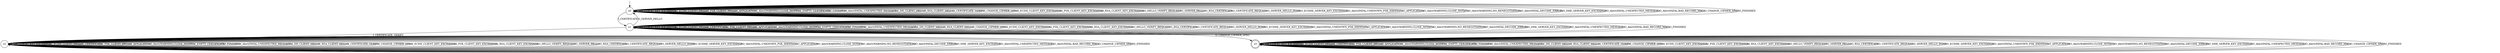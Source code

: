 digraph g {

	s0 [shape="circle" label="s0"];
	s1 [shape="circle" label="s1"];
	s2 [shape="circle" label="s2"];
	s3 [shape="doublecircle" label="s3"];
	s0 -> s0 [label="I_DH_CLIENT_KEY_EXCHANGE"];
	s0 -> s0 [label="I_ECDH_CLIENT_HELLO"];
	s0 -> s1 [label="I_CERTIFICATE"];
	s0 -> s0 [label="I_PSK_CLIENT_HELLO"];
	s0 -> s0 [label="I_APPLICATION"];
	s0 -> s0 [label="I_Alert(WARNING,CLOSE_NOTIFY)"];
	s0 -> s0 [label="I_EMPTY_CERTIFICATE"];
	s0 -> s0 [label="I_FINISHED"];
	s0 -> s0 [label="I_Alert(FATAL,UNEXPECTED_MESSAGE)"];
	s0 -> s0 [label="I_DH_CLIENT_HELLO"];
	s0 -> s0 [label="I_RSA_CLIENT_HELLO"];
	s0 -> s0 [label="I_CERTIFICATE_VERIFY"];
	s0 -> s0 [label="I_CHANGE_CIPHER_SPEC"];
	s0 -> s0 [label="I_ECDH_CLIENT_KEY_EXCHANGE"];
	s0 -> s0 [label="I_PSK_CLIENT_KEY_EXCHANGE"];
	s0 -> s0 [label="I_RSA_CLIENT_KEY_EXCHANGE"];
	s0 -> s0 [label="O_HELLO_VERIFY_REQUEST"];
	s0 -> s0 [label="O_SERVER_HELLO"];
	s0 -> s0 [label="O_RSA_CERTIFICATE"];
	s0 -> s0 [label="O_CERTIFICATE_REQUEST"];
	s0 -> s0 [label="O_SERVER_HELLO_DONE"];
	s0 -> s0 [label="O_ECDHE_SERVER_KEY_EXCHANGE"];
	s0 -> s0 [label="O_Alert(FATAL,UNKNOWN_PSK_IDENTITY)"];
	s0 -> s0 [label="O_APPLICATION"];
	s0 -> s0 [label="O_Alert(WARNING,CLOSE_NOTIFY)"];
	s0 -> s0 [label="O_Alert(WARNING,NO_RENEGOTIATION)"];
	s0 -> s0 [label="O_Alert(FATAL,DECODE_ERROR)"];
	s0 -> s0 [label="O_DHE_SERVER_KEY_EXCHANGE"];
	s0 -> s0 [label="O_Alert(FATAL,UNEXPECTED_MESSAGE)"];
	s0 -> s0 [label="O_Alert(FATAL,BAD_RECORD_MAC)"];
	s0 -> s0 [label="O_CHANGE_CIPHER_SPEC"];
	s0 -> s0 [label="O_FINISHED"];
	s1 -> s1 [label="I_DH_CLIENT_KEY_EXCHANGE"];
	s1 -> s1 [label="I_ECDH_CLIENT_HELLO"];
	s1 -> s1 [label="I_CERTIFICATE"];
	s1 -> s1 [label="I_PSK_CLIENT_HELLO"];
	s1 -> s1 [label="I_APPLICATION"];
	s1 -> s1 [label="I_Alert(WARNING,CLOSE_NOTIFY)"];
	s1 -> s1 [label="I_EMPTY_CERTIFICATE"];
	s1 -> s1 [label="I_FINISHED"];
	s1 -> s1 [label="I_Alert(FATAL,UNEXPECTED_MESSAGE)"];
	s1 -> s1 [label="I_DH_CLIENT_HELLO"];
	s1 -> s1 [label="I_RSA_CLIENT_HELLO"];
	s1 -> s2 [label="I_CERTIFICATE_VERIFY"];
	s1 -> s1 [label="I_CHANGE_CIPHER_SPEC"];
	s1 -> s1 [label="I_ECDH_CLIENT_KEY_EXCHANGE"];
	s1 -> s1 [label="I_PSK_CLIENT_KEY_EXCHANGE"];
	s1 -> s1 [label="I_RSA_CLIENT_KEY_EXCHANGE"];
	s1 -> s1 [label="O_HELLO_VERIFY_REQUEST"];
	s1 -> s0 [label="O_SERVER_HELLO"];
	s1 -> s1 [label="O_RSA_CERTIFICATE"];
	s1 -> s1 [label="O_CERTIFICATE_REQUEST"];
	s1 -> s1 [label="O_SERVER_HELLO_DONE"];
	s1 -> s1 [label="O_ECDHE_SERVER_KEY_EXCHANGE"];
	s1 -> s1 [label="O_Alert(FATAL,UNKNOWN_PSK_IDENTITY)"];
	s1 -> s1 [label="O_APPLICATION"];
	s1 -> s1 [label="O_Alert(WARNING,CLOSE_NOTIFY)"];
	s1 -> s1 [label="O_Alert(WARNING,NO_RENEGOTIATION)"];
	s1 -> s1 [label="O_Alert(FATAL,DECODE_ERROR)"];
	s1 -> s1 [label="O_DHE_SERVER_KEY_EXCHANGE"];
	s1 -> s1 [label="O_Alert(FATAL,UNEXPECTED_MESSAGE)"];
	s1 -> s1 [label="O_Alert(FATAL,BAD_RECORD_MAC)"];
	s1 -> s3 [label="O_CHANGE_CIPHER_SPEC"];
	s1 -> s1 [label="O_FINISHED"];
	s2 -> s2 [label="I_DH_CLIENT_KEY_EXCHANGE"];
	s2 -> s2 [label="I_ECDH_CLIENT_HELLO"];
	s2 -> s2 [label="I_CERTIFICATE"];
	s2 -> s2 [label="I_PSK_CLIENT_HELLO"];
	s2 -> s2 [label="I_APPLICATION"];
	s2 -> s2 [label="I_Alert(WARNING,CLOSE_NOTIFY)"];
	s2 -> s2 [label="I_EMPTY_CERTIFICATE"];
	s2 -> s2 [label="I_FINISHED"];
	s2 -> s2 [label="I_Alert(FATAL,UNEXPECTED_MESSAGE)"];
	s2 -> s2 [label="I_DH_CLIENT_HELLO"];
	s2 -> s2 [label="I_RSA_CLIENT_HELLO"];
	s2 -> s2 [label="I_CERTIFICATE_VERIFY"];
	s2 -> s2 [label="I_CHANGE_CIPHER_SPEC"];
	s2 -> s2 [label="I_ECDH_CLIENT_KEY_EXCHANGE"];
	s2 -> s2 [label="I_PSK_CLIENT_KEY_EXCHANGE"];
	s2 -> s2 [label="I_RSA_CLIENT_KEY_EXCHANGE"];
	s2 -> s2 [label="O_HELLO_VERIFY_REQUEST"];
	s2 -> s2 [label="O_SERVER_HELLO"];
	s2 -> s2 [label="O_RSA_CERTIFICATE"];
	s2 -> s2 [label="O_CERTIFICATE_REQUEST"];
	s2 -> s2 [label="O_SERVER_HELLO_DONE"];
	s2 -> s2 [label="O_ECDHE_SERVER_KEY_EXCHANGE"];
	s2 -> s2 [label="O_Alert(FATAL,UNKNOWN_PSK_IDENTITY)"];
	s2 -> s2 [label="O_APPLICATION"];
	s2 -> s2 [label="O_Alert(WARNING,CLOSE_NOTIFY)"];
	s2 -> s2 [label="O_Alert(WARNING,NO_RENEGOTIATION)"];
	s2 -> s2 [label="O_Alert(FATAL,DECODE_ERROR)"];
	s2 -> s2 [label="O_DHE_SERVER_KEY_EXCHANGE"];
	s2 -> s2 [label="O_Alert(FATAL,UNEXPECTED_MESSAGE)"];
	s2 -> s2 [label="O_Alert(FATAL,BAD_RECORD_MAC)"];
	s2 -> s2 [label="O_CHANGE_CIPHER_SPEC"];
	s2 -> s2 [label="O_FINISHED"];
	s3 -> s3 [label="I_DH_CLIENT_KEY_EXCHANGE"];
	s3 -> s3 [label="I_ECDH_CLIENT_HELLO"];
	s3 -> s3 [label="I_CERTIFICATE"];
	s3 -> s3 [label="I_PSK_CLIENT_HELLO"];
	s3 -> s3 [label="I_APPLICATION"];
	s3 -> s3 [label="I_Alert(WARNING,CLOSE_NOTIFY)"];
	s3 -> s3 [label="I_EMPTY_CERTIFICATE"];
	s3 -> s3 [label="I_FINISHED"];
	s3 -> s3 [label="I_Alert(FATAL,UNEXPECTED_MESSAGE)"];
	s3 -> s3 [label="I_DH_CLIENT_HELLO"];
	s3 -> s3 [label="I_RSA_CLIENT_HELLO"];
	s3 -> s3 [label="I_CERTIFICATE_VERIFY"];
	s3 -> s3 [label="I_CHANGE_CIPHER_SPEC"];
	s3 -> s3 [label="I_ECDH_CLIENT_KEY_EXCHANGE"];
	s3 -> s3 [label="I_PSK_CLIENT_KEY_EXCHANGE"];
	s3 -> s3 [label="I_RSA_CLIENT_KEY_EXCHANGE"];
	s3 -> s3 [label="O_HELLO_VERIFY_REQUEST"];
	s3 -> s3 [label="O_SERVER_HELLO"];
	s3 -> s3 [label="O_RSA_CERTIFICATE"];
	s3 -> s3 [label="O_CERTIFICATE_REQUEST"];
	s3 -> s3 [label="O_SERVER_HELLO_DONE"];
	s3 -> s3 [label="O_ECDHE_SERVER_KEY_EXCHANGE"];
	s3 -> s3 [label="O_Alert(FATAL,UNKNOWN_PSK_IDENTITY)"];
	s3 -> s3 [label="O_APPLICATION"];
	s3 -> s3 [label="O_Alert(WARNING,CLOSE_NOTIFY)"];
	s3 -> s3 [label="O_Alert(WARNING,NO_RENEGOTIATION)"];
	s3 -> s3 [label="O_Alert(FATAL,DECODE_ERROR)"];
	s3 -> s3 [label="O_DHE_SERVER_KEY_EXCHANGE"];
	s3 -> s3 [label="O_Alert(FATAL,UNEXPECTED_MESSAGE)"];
	s3 -> s3 [label="O_Alert(FATAL,BAD_RECORD_MAC)"];
	s3 -> s3 [label="O_CHANGE_CIPHER_SPEC"];
	s3 -> s3 [label="O_FINISHED"];

__start0 [label="" shape="none" width="0" height="0"];
__start0 -> s0;

}
